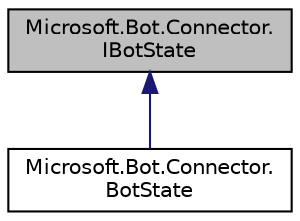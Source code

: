 digraph "Microsoft.Bot.Connector.IBotState"
{
  edge [fontname="Helvetica",fontsize="10",labelfontname="Helvetica",labelfontsize="10"];
  node [fontname="Helvetica",fontsize="10",shape=record];
  Node1 [label="Microsoft.Bot.Connector.\lIBotState",height=0.2,width=0.4,color="black", fillcolor="grey75", style="filled", fontcolor="black"];
  Node1 -> Node2 [dir="back",color="midnightblue",fontsize="10",style="solid",fontname="Helvetica"];
  Node2 [label="Microsoft.Bot.Connector.\lBotState",height=0.2,width=0.4,color="black", fillcolor="white", style="filled",URL="$d1/dd8/class_microsoft_1_1_bot_1_1_connector_1_1_bot_state.html",tooltip="BotState operations. "];
}

